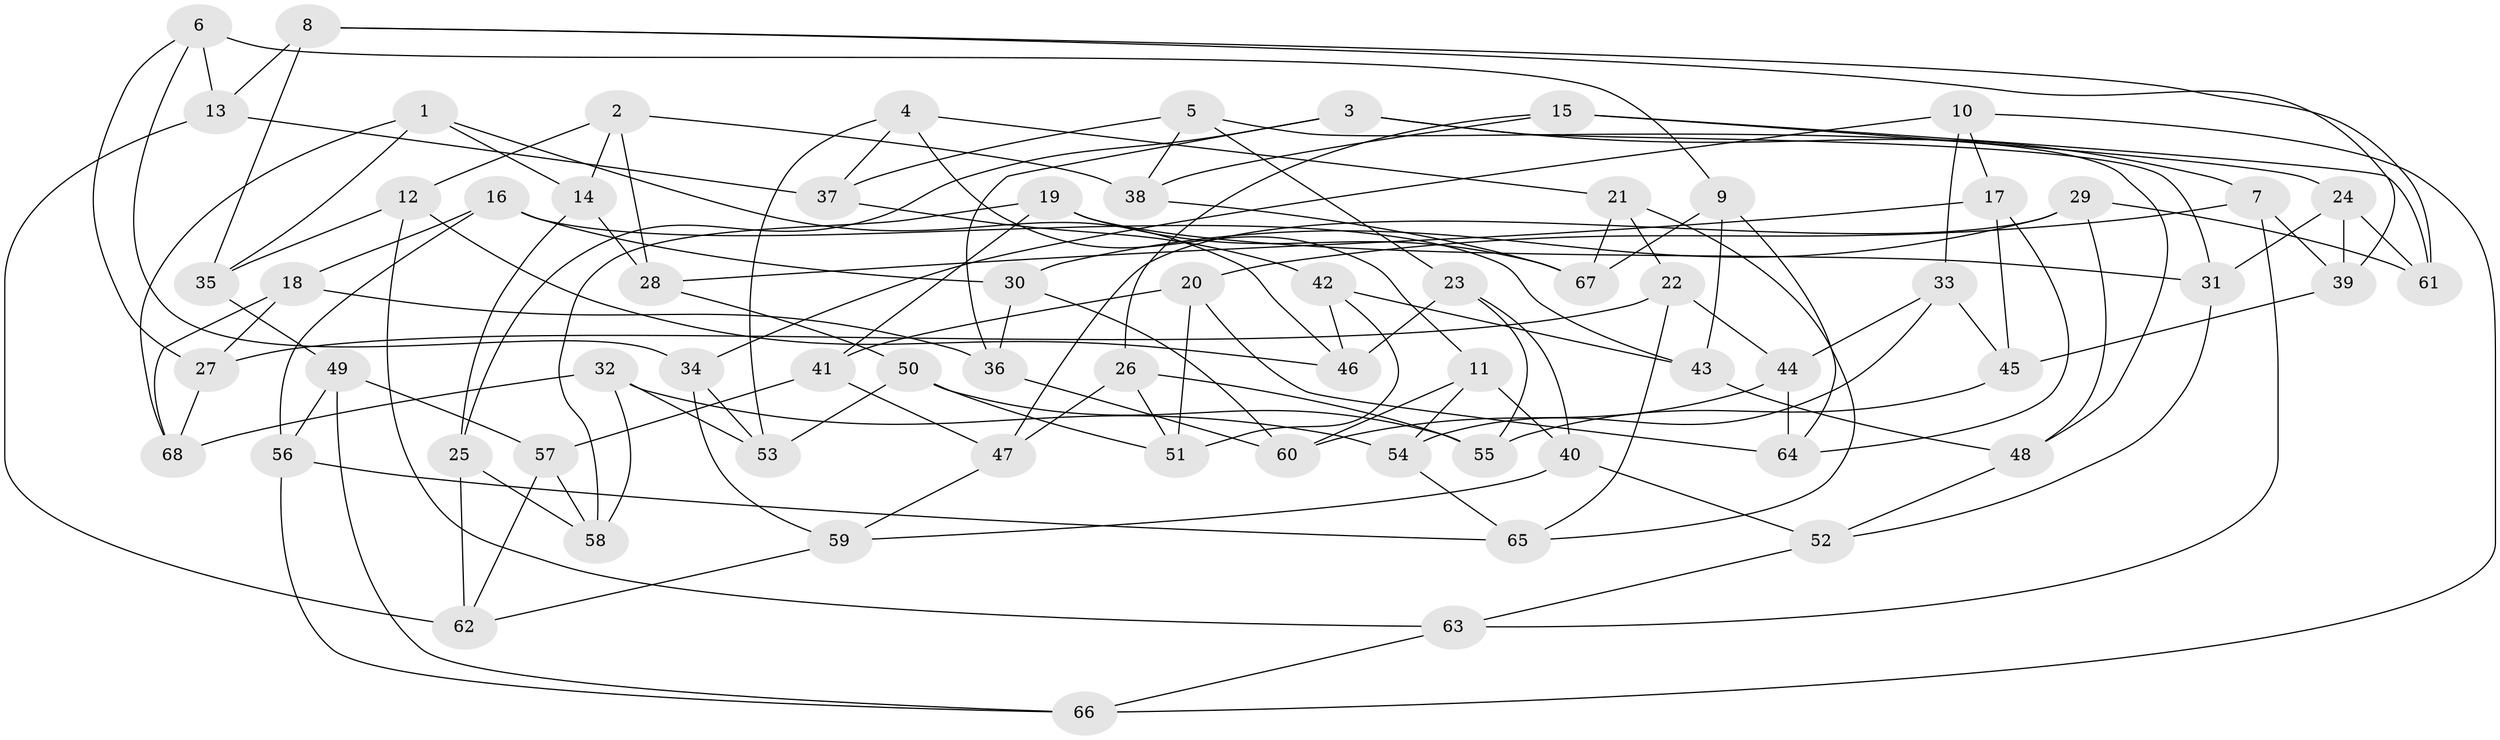 // coarse degree distribution, {6: 0.25925925925925924, 10: 0.07407407407407407, 9: 0.1111111111111111, 7: 0.037037037037037035, 12: 0.037037037037037035, 5: 0.18518518518518517, 4: 0.25925925925925924, 3: 0.037037037037037035}
// Generated by graph-tools (version 1.1) at 2025/21/03/04/25 18:21:02]
// undirected, 68 vertices, 136 edges
graph export_dot {
graph [start="1"]
  node [color=gray90,style=filled];
  1;
  2;
  3;
  4;
  5;
  6;
  7;
  8;
  9;
  10;
  11;
  12;
  13;
  14;
  15;
  16;
  17;
  18;
  19;
  20;
  21;
  22;
  23;
  24;
  25;
  26;
  27;
  28;
  29;
  30;
  31;
  32;
  33;
  34;
  35;
  36;
  37;
  38;
  39;
  40;
  41;
  42;
  43;
  44;
  45;
  46;
  47;
  48;
  49;
  50;
  51;
  52;
  53;
  54;
  55;
  56;
  57;
  58;
  59;
  60;
  61;
  62;
  63;
  64;
  65;
  66;
  67;
  68;
  1 -- 68;
  1 -- 46;
  1 -- 35;
  1 -- 14;
  2 -- 28;
  2 -- 12;
  2 -- 14;
  2 -- 38;
  3 -- 36;
  3 -- 7;
  3 -- 31;
  3 -- 25;
  4 -- 53;
  4 -- 11;
  4 -- 21;
  4 -- 37;
  5 -- 37;
  5 -- 23;
  5 -- 38;
  5 -- 48;
  6 -- 9;
  6 -- 27;
  6 -- 34;
  6 -- 13;
  7 -- 39;
  7 -- 63;
  7 -- 20;
  8 -- 13;
  8 -- 39;
  8 -- 61;
  8 -- 35;
  9 -- 64;
  9 -- 67;
  9 -- 43;
  10 -- 66;
  10 -- 34;
  10 -- 17;
  10 -- 33;
  11 -- 54;
  11 -- 60;
  11 -- 40;
  12 -- 35;
  12 -- 46;
  12 -- 63;
  13 -- 37;
  13 -- 62;
  14 -- 25;
  14 -- 28;
  15 -- 61;
  15 -- 26;
  15 -- 24;
  15 -- 38;
  16 -- 56;
  16 -- 18;
  16 -- 43;
  16 -- 30;
  17 -- 45;
  17 -- 28;
  17 -- 64;
  18 -- 27;
  18 -- 68;
  18 -- 36;
  19 -- 31;
  19 -- 58;
  19 -- 67;
  19 -- 41;
  20 -- 51;
  20 -- 64;
  20 -- 41;
  21 -- 65;
  21 -- 22;
  21 -- 67;
  22 -- 65;
  22 -- 27;
  22 -- 44;
  23 -- 46;
  23 -- 55;
  23 -- 40;
  24 -- 39;
  24 -- 61;
  24 -- 31;
  25 -- 58;
  25 -- 62;
  26 -- 47;
  26 -- 51;
  26 -- 55;
  27 -- 68;
  28 -- 50;
  29 -- 61;
  29 -- 47;
  29 -- 48;
  29 -- 30;
  30 -- 60;
  30 -- 36;
  31 -- 52;
  32 -- 54;
  32 -- 68;
  32 -- 53;
  32 -- 58;
  33 -- 44;
  33 -- 54;
  33 -- 45;
  34 -- 53;
  34 -- 59;
  35 -- 49;
  36 -- 60;
  37 -- 42;
  38 -- 67;
  39 -- 45;
  40 -- 52;
  40 -- 59;
  41 -- 57;
  41 -- 47;
  42 -- 51;
  42 -- 43;
  42 -- 46;
  43 -- 48;
  44 -- 64;
  44 -- 60;
  45 -- 55;
  47 -- 59;
  48 -- 52;
  49 -- 56;
  49 -- 57;
  49 -- 66;
  50 -- 53;
  50 -- 55;
  50 -- 51;
  52 -- 63;
  54 -- 65;
  56 -- 65;
  56 -- 66;
  57 -- 62;
  57 -- 58;
  59 -- 62;
  63 -- 66;
}
